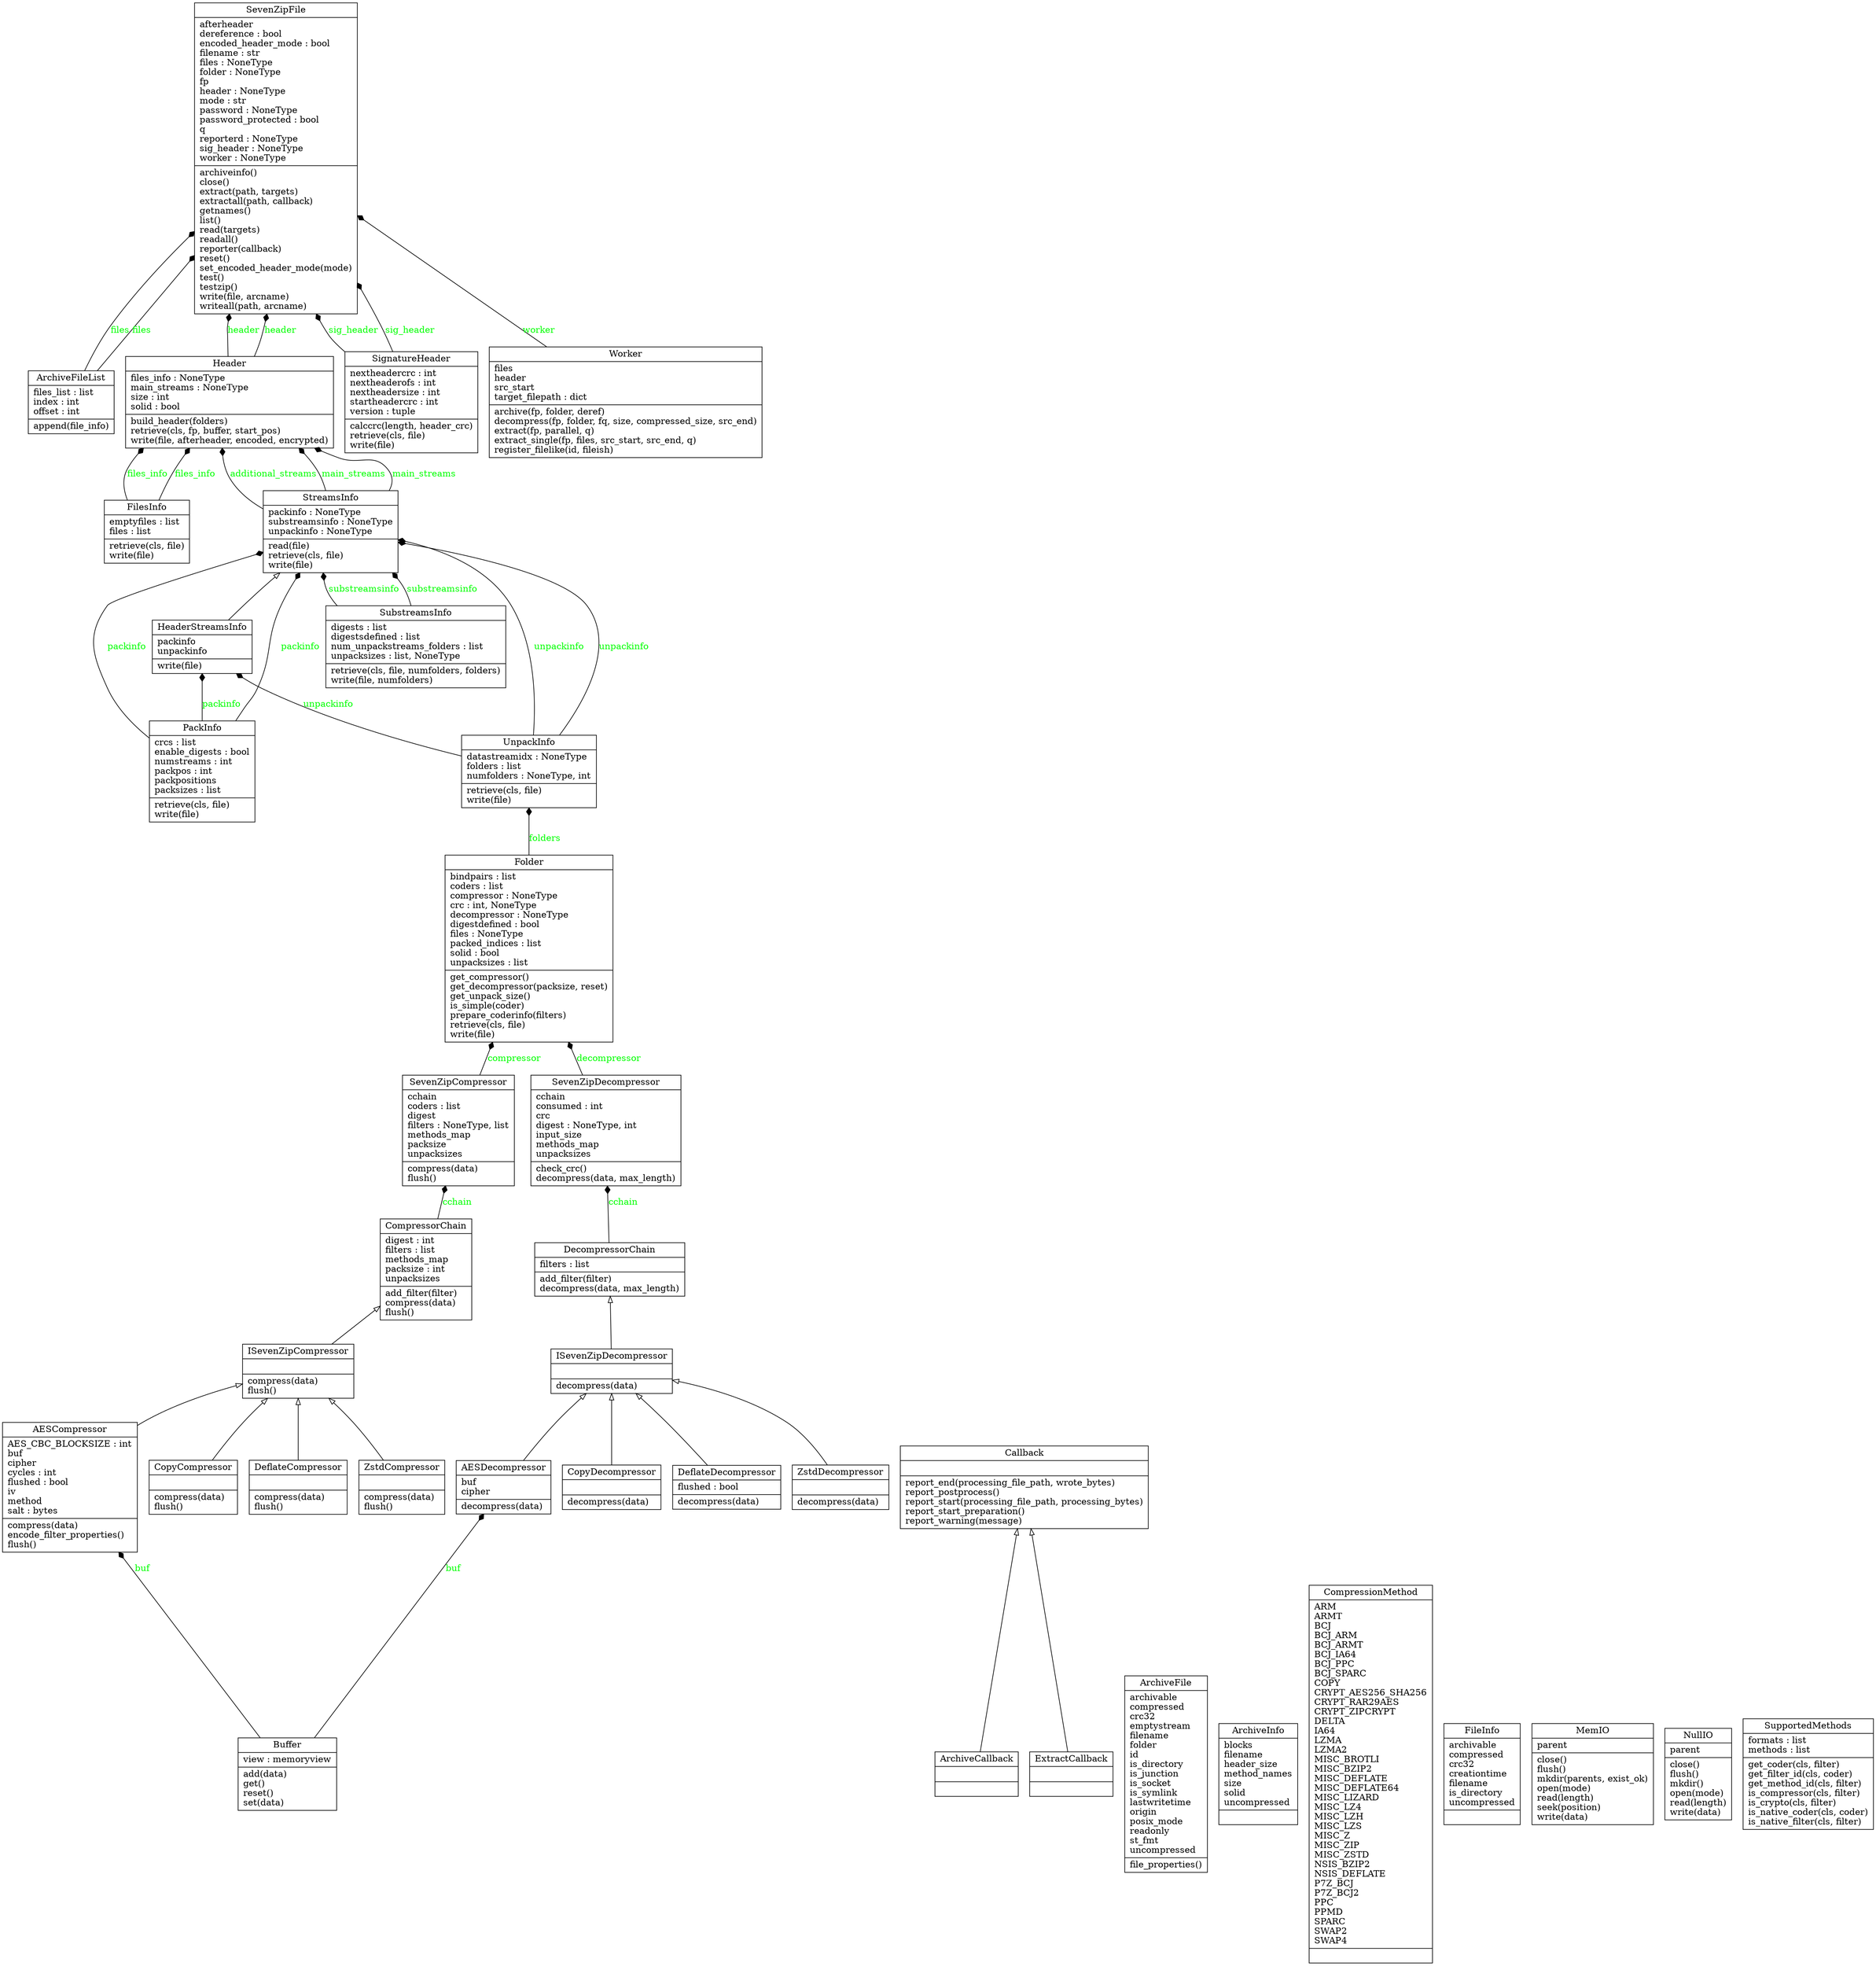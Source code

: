 digraph "classes" {
charset="utf-8"
rankdir=BT
"0" [label="{AESCompressor|AES_CBC_BLOCKSIZE : int\lbuf\lcipher\lcycles : int\lflushed : bool\liv\lmethod\lsalt : bytes\l|compress(data)\lencode_filter_properties()\lflush()\l}", shape="record"];
"1" [label="{AESDecompressor|buf\lcipher\l|decompress(data)\l}", shape="record"];
"2" [label="{ArchiveCallback|\l|}", shape="record"];
"4" [label="{ArchiveFile|archivable\lcompressed\lcrc32\lemptystream\lfilename\lfolder\lid\lis_directory\lis_junction\lis_socket\lis_symlink\llastwritetime\lorigin\lposix_mode\lreadonly\lst_fmt\luncompressed\l|file_properties()\l}", shape="record"];
"5" [label="{ArchiveFileList|files_list : list\lindex : int\loffset : int\l|append(file_info)\l}", shape="record"];
"7" [label="{ArchiveInfo|blocks\lfilename\lheader_size\lmethod_names\lsize\lsolid\luncompressed\l|}", shape="record"];
"13" [label="{Buffer|view : memoryview\l|add(data)\lget()\lreset()\lset(data)\l}", shape="record"];
"16" [label="{Callback|\l|report_end(processing_file_path, wrote_bytes)\lreport_postprocess()\lreport_start(processing_file_path, processing_bytes)\lreport_start_preparation()\lreport_warning(message)\l}", shape="record"];
"19" [label="{CompressionMethod|ARM\lARMT\lBCJ\lBCJ_ARM\lBCJ_ARMT\lBCJ_IA64\lBCJ_PPC\lBCJ_SPARC\lCOPY\lCRYPT_AES256_SHA256\lCRYPT_RAR29AES\lCRYPT_ZIPCRYPT\lDELTA\lIA64\lLZMA\lLZMA2\lMISC_BROTLI\lMISC_BZIP2\lMISC_DEFLATE\lMISC_DEFLATE64\lMISC_LIZARD\lMISC_LZ4\lMISC_LZH\lMISC_LZS\lMISC_Z\lMISC_ZIP\lMISC_ZSTD\lNSIS_BZIP2\lNSIS_DEFLATE\lP7Z_BCJ\lP7Z_BCJ2\lPPC\lPPMD\lSPARC\lSWAP2\lSWAP4\l|}", shape="record"];
"20" [label="{CompressorChain|digest : int\lfilters : list\lmethods_map\lpacksize : int\lunpacksizes\l|add_filter(filter)\lcompress(data)\lflush()\l}", shape="record"];
"22" [label="{CopyCompressor|\l|compress(data)\lflush()\l}", shape="record"];
"23" [label="{CopyDecompressor|\l|decompress(data)\l}", shape="record"];
"26" [label="{DecompressorChain|filters : list\l|add_filter(filter)\ldecompress(data, max_length)\l}", shape="record"];
"27" [label="{DeflateCompressor|\l|compress(data)\lflush()\l}", shape="record"];
"28" [label="{DeflateDecompressor|flushed : bool\l|decompress(data)\l}", shape="record"];
"30" [label="{ExtractCallback|\l|}", shape="record"];
"31" [label="{FileInfo|archivable\lcompressed\lcrc32\lcreationtime\lfilename\lis_directory\luncompressed\l|}", shape="record"];
"32" [label="{FilesInfo|emptyfiles : list\lfiles : list\l|retrieve(cls, file)\lwrite(file)\l}", shape="record"];
"33" [label="{Folder|bindpairs : list\lcoders : list\lcompressor : NoneType\lcrc : int, NoneType\ldecompressor : NoneType\ldigestdefined : bool\lfiles : NoneType\lpacked_indices : list\lsolid : bool\lunpacksizes : list\l|get_compressor()\lget_decompressor(packsize, reset)\lget_unpack_size()\lis_simple(coder)\lprepare_coderinfo(filters)\lretrieve(cls, file)\lwrite(file)\l}", shape="record"];
"34" [label="{Header|files_info : NoneType\lmain_streams : NoneType\lsize : int\lsolid : bool\l|build_header(folders)\lretrieve(cls, fp, buffer, start_pos)\lwrite(file, afterheader, encoded, encrypted)\l}", shape="record"];
"35" [label="{HeaderStreamsInfo|packinfo\lunpackinfo\l|write(file)\l}", shape="record"];
"37" [label="{ISevenZipCompressor|\l|compress(data)\lflush()\l}", shape="record"];
"38" [label="{ISevenZipDecompressor|\l|decompress(data)\l}", shape="record"];
"41" [label="{MemIO|parent\l|close()\lflush()\lmkdir(parents, exist_ok)\lopen(mode)\lread(length)\lseek(position)\lwrite(data)\l}", shape="record"];
"44" [label="{NullIO|parent\l|close()\lflush()\lmkdir()\lopen(mode)\lread(length)\lwrite(data)\l}", shape="record"];
"45" [label="{PackInfo|crcs : list\lenable_digests : bool\lnumstreams : int\lpackpos : int\lpackpositions\lpacksizes : list\l|retrieve(cls, file)\lwrite(file)\l}", shape="record"];
"53" [label="{SevenZipCompressor|cchain\lcoders : list\ldigest\lfilters : NoneType, list\lmethods_map\lpacksize\lunpacksizes\l|compress(data)\lflush()\l}", shape="record"];
"54" [label="{SevenZipDecompressor|cchain\lconsumed : int\lcrc\ldigest : NoneType, int\linput_size\lmethods_map\lunpacksizes\l|check_crc()\ldecompress(data, max_length)\l}", shape="record"];
"55" [label="{SevenZipFile|afterheader\ldereference : bool\lencoded_header_mode : bool\lfilename : str\lfiles : NoneType\lfolder : NoneType\lfp\lheader : NoneType\lmode : str\lpassword : NoneType\lpassword_protected : bool\lq\lreporterd : NoneType\lsig_header : NoneType\lworker : NoneType\l|archiveinfo()\lclose()\lextract(path, targets)\lextractall(path, callback)\lgetnames()\llist()\lread(targets)\lreadall()\lreporter(callback)\lreset()\lset_encoded_header_mode(mode)\ltest()\ltestzip()\lwrite(file, arcname)\lwriteall(path, arcname)\l}", shape="record"];
"56" [label="{SignatureHeader|nextheadercrc : int\lnextheaderofs : int\lnextheadersize : int\lstartheadercrc : int\lversion : tuple\l|calccrc(length, header_crc)\lretrieve(cls, file)\lwrite(file)\l}", shape="record"];
"57" [label="{StreamsInfo|packinfo : NoneType\lsubstreamsinfo : NoneType\lunpackinfo : NoneType\l|read(file)\lretrieve(cls, file)\lwrite(file)\l}", shape="record"];
"58" [label="{SubstreamsInfo|digests : list\ldigestsdefined : list\lnum_unpackstreams_folders : list\lunpacksizes : list, NoneType\l|retrieve(cls, file, numfolders, folders)\lwrite(file, numfolders)\l}", shape="record"];
"59" [label="{SupportedMethods|formats : list\lmethods : list\l|get_coder(cls, filter)\lget_filter_id(cls, coder)\lget_method_id(cls, filter)\lis_compressor(cls, filter)\lis_crypto(cls, filter)\lis_native_coder(cls, coder)\lis_native_filter(cls, filter)\l}", shape="record"];
"64" [label="{UnpackInfo|datastreamidx : NoneType\lfolders : list\lnumfolders : NoneType, int\l|retrieve(cls, file)\lwrite(file)\l}", shape="record"];
"66" [label="{Worker|files\lheader\lsrc_start\ltarget_filepath : dict\l|archive(fp, folder, deref)\ldecompress(fp, folder, fq, size, compressed_size, src_end)\lextract(fp, parallel, q)\lextract_single(fp, files, src_start, src_end, q)\lregister_filelike(id, fileish)\l}", shape="record"];
"67" [label="{ZstdCompressor|\l|compress(data)\lflush()\l}", shape="record"];
"69" [label="{ZstdDecompressor|\l|decompress(data)\l}", shape="record"];
"0" -> "37" [arrowhead="empty", arrowtail="none"];
"1" -> "38" [arrowhead="empty", arrowtail="none"];
"2" -> "16" [arrowhead="empty", arrowtail="none"];
"22" -> "37" [arrowhead="empty", arrowtail="none"];
"23" -> "38" [arrowhead="empty", arrowtail="none"];
"27" -> "37" [arrowhead="empty", arrowtail="none"];
"28" -> "38" [arrowhead="empty", arrowtail="none"];
"30" -> "16" [arrowhead="empty", arrowtail="none"];
"35" -> "57" [arrowhead="empty", arrowtail="none"];
"37" -> "20" [arrowhead="empty", arrowtail="none"];
"38" -> "26" [arrowhead="empty", arrowtail="none"];
"67" -> "37" [arrowhead="empty", arrowtail="none"];
"69" -> "38" [arrowhead="empty", arrowtail="none"];
"5" -> "55" [arrowhead="diamond", arrowtail="none", fontcolor="green", label="files", style="solid"];
"5" -> "55" [arrowhead="diamond", arrowtail="none", fontcolor="green", label="files", style="solid"];
"13" -> "0" [arrowhead="diamond", arrowtail="none", fontcolor="green", label="buf", style="solid"];
"13" -> "1" [arrowhead="diamond", arrowtail="none", fontcolor="green", label="buf", style="solid"];
"20" -> "53" [arrowhead="diamond", arrowtail="none", fontcolor="green", label="cchain", style="solid"];
"26" -> "54" [arrowhead="diamond", arrowtail="none", fontcolor="green", label="cchain", style="solid"];
"32" -> "34" [arrowhead="diamond", arrowtail="none", fontcolor="green", label="files_info", style="solid"];
"32" -> "34" [arrowhead="diamond", arrowtail="none", fontcolor="green", label="files_info", style="solid"];
"33" -> "64" [arrowhead="diamond", arrowtail="none", fontcolor="green", label="folders", style="solid"];
"34" -> "55" [arrowhead="diamond", arrowtail="none", fontcolor="green", label="header", style="solid"];
"34" -> "55" [arrowhead="diamond", arrowtail="none", fontcolor="green", label="header", style="solid"];
"45" -> "35" [arrowhead="diamond", arrowtail="none", fontcolor="green", label="packinfo", style="solid"];
"45" -> "57" [arrowhead="diamond", arrowtail="none", fontcolor="green", label="packinfo", style="solid"];
"45" -> "57" [arrowhead="diamond", arrowtail="none", fontcolor="green", label="packinfo", style="solid"];
"53" -> "33" [arrowhead="diamond", arrowtail="none", fontcolor="green", label="compressor", style="solid"];
"54" -> "33" [arrowhead="diamond", arrowtail="none", fontcolor="green", label="decompressor", style="solid"];
"56" -> "55" [arrowhead="diamond", arrowtail="none", fontcolor="green", label="sig_header", style="solid"];
"56" -> "55" [arrowhead="diamond", arrowtail="none", fontcolor="green", label="sig_header", style="solid"];
"57" -> "34" [arrowhead="diamond", arrowtail="none", fontcolor="green", label="additional_streams", style="solid"];
"57" -> "34" [arrowhead="diamond", arrowtail="none", fontcolor="green", label="main_streams", style="solid"];
"57" -> "34" [arrowhead="diamond", arrowtail="none", fontcolor="green", label="main_streams", style="solid"];
"58" -> "57" [arrowhead="diamond", arrowtail="none", fontcolor="green", label="substreamsinfo", style="solid"];
"58" -> "57" [arrowhead="diamond", arrowtail="none", fontcolor="green", label="substreamsinfo", style="solid"];
"64" -> "35" [arrowhead="diamond", arrowtail="none", fontcolor="green", label="unpackinfo", style="solid"];
"64" -> "57" [arrowhead="diamond", arrowtail="none", fontcolor="green", label="unpackinfo", style="solid"];
"64" -> "57" [arrowhead="diamond", arrowtail="none", fontcolor="green", label="unpackinfo", style="solid"];
"66" -> "55" [arrowhead="diamond", arrowtail="none", fontcolor="green", label="worker", style="solid"];
}
